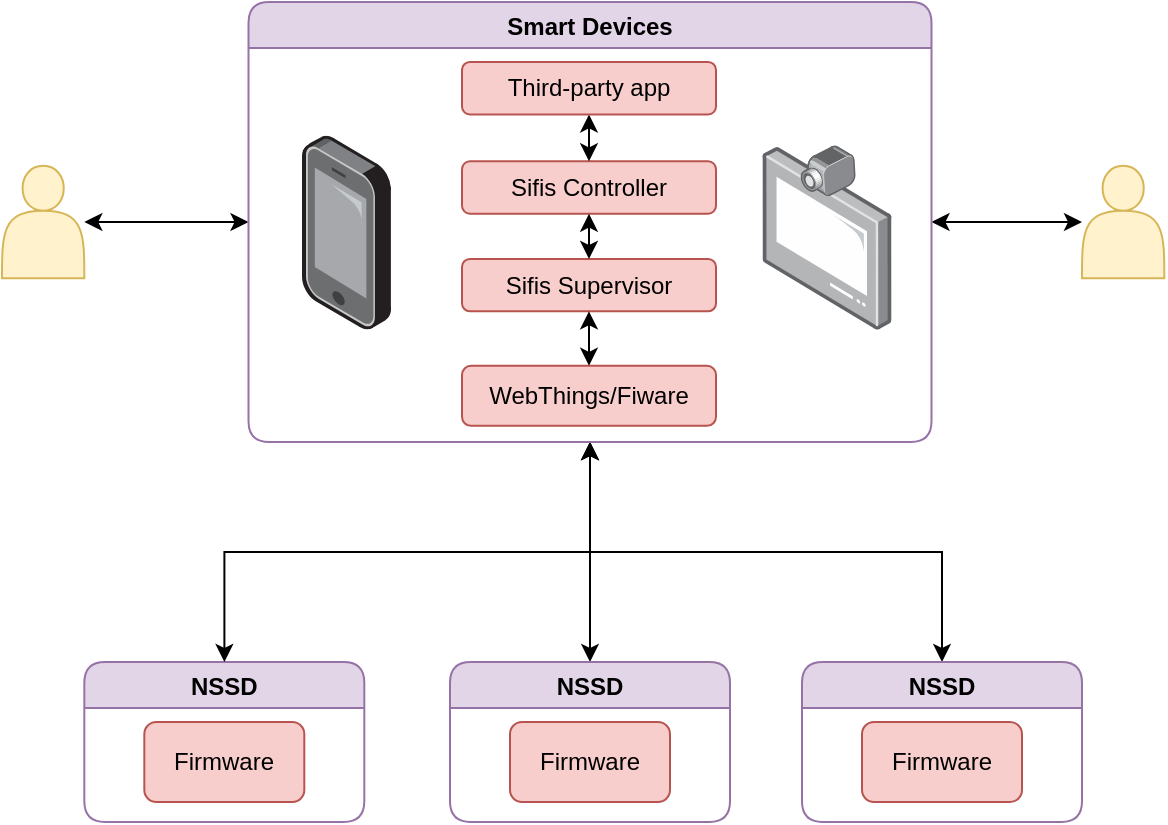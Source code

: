 <mxfile version="15.6.1" type="device"><diagram id="C5RBs43oDa-KdzZeNtuy" name="Page-1"><mxGraphModel dx="1422" dy="666" grid="1" gridSize="10" guides="1" tooltips="1" connect="1" arrows="1" fold="1" page="1" pageScale="1" pageWidth="827" pageHeight="1169" math="0" shadow="0"><root><mxCell id="WIyWlLk6GJQsqaUBKTNV-0"/><mxCell id="WIyWlLk6GJQsqaUBKTNV-1" parent="WIyWlLk6GJQsqaUBKTNV-0"/><mxCell id="oHoizwedTRQdikNi0YrG-27" value="NSSD" style="swimlane;fillColor=#e1d5e7;strokeColor=#9673a6;startSize=23;rounded=1;" vertex="1" parent="WIyWlLk6GJQsqaUBKTNV-1"><mxGeometry x="161.16" y="350" width="140" height="80" as="geometry"><mxRectangle x="355" y="300" width="90" height="23" as="alternateBounds"/></mxGeometry></mxCell><mxCell id="oHoizwedTRQdikNi0YrG-37" value="Firmware" style="rounded=1;whiteSpace=wrap;html=1;fillColor=#f8cecc;strokeColor=#b85450;" vertex="1" parent="oHoizwedTRQdikNi0YrG-27"><mxGeometry x="30" y="30" width="80" height="40" as="geometry"/></mxCell><mxCell id="oHoizwedTRQdikNi0YrG-86" style="edgeStyle=orthogonalEdgeStyle;rounded=0;orthogonalLoop=1;jettySize=auto;html=1;entryX=0.5;entryY=1;entryDx=0;entryDy=0;startArrow=classic;startFill=1;" edge="1" parent="WIyWlLk6GJQsqaUBKTNV-1" source="oHoizwedTRQdikNi0YrG-43" target="oHoizwedTRQdikNi0YrG-78"><mxGeometry relative="1" as="geometry"/></mxCell><mxCell id="oHoizwedTRQdikNi0YrG-43" value="NSSD" style="swimlane;fillColor=#e1d5e7;strokeColor=#9673a6;rounded=1;" vertex="1" parent="WIyWlLk6GJQsqaUBKTNV-1"><mxGeometry x="344" y="350" width="140" height="80" as="geometry"><mxRectangle x="355" y="300" width="90" height="23" as="alternateBounds"/></mxGeometry></mxCell><mxCell id="oHoizwedTRQdikNi0YrG-44" value="Firmware" style="rounded=1;whiteSpace=wrap;html=1;fillColor=#f8cecc;strokeColor=#b85450;" vertex="1" parent="oHoizwedTRQdikNi0YrG-43"><mxGeometry x="30" y="30" width="80" height="40" as="geometry"/></mxCell><mxCell id="oHoizwedTRQdikNi0YrG-87" style="edgeStyle=orthogonalEdgeStyle;rounded=0;orthogonalLoop=1;jettySize=auto;html=1;exitX=0.5;exitY=0;exitDx=0;exitDy=0;entryX=0.5;entryY=1;entryDx=0;entryDy=0;startArrow=classic;startFill=1;" edge="1" parent="WIyWlLk6GJQsqaUBKTNV-1" source="oHoizwedTRQdikNi0YrG-46" target="oHoizwedTRQdikNi0YrG-78"><mxGeometry relative="1" as="geometry"/></mxCell><mxCell id="oHoizwedTRQdikNi0YrG-46" value="NSSD" style="swimlane;fillColor=#e1d5e7;strokeColor=#9673a6;rounded=1;" vertex="1" parent="WIyWlLk6GJQsqaUBKTNV-1"><mxGeometry x="520" y="350" width="140" height="80" as="geometry"><mxRectangle x="355" y="300" width="90" height="23" as="alternateBounds"/></mxGeometry></mxCell><mxCell id="oHoizwedTRQdikNi0YrG-47" value="Firmware" style="rounded=1;whiteSpace=wrap;html=1;fillColor=#f8cecc;strokeColor=#b85450;" vertex="1" parent="oHoizwedTRQdikNi0YrG-46"><mxGeometry x="30" y="30" width="80" height="40" as="geometry"/></mxCell><mxCell id="oHoizwedTRQdikNi0YrG-84" style="edgeStyle=orthogonalEdgeStyle;rounded=0;orthogonalLoop=1;jettySize=auto;html=1;entryX=1;entryY=0.5;entryDx=0;entryDy=0;startArrow=classic;startFill=1;" edge="1" parent="WIyWlLk6GJQsqaUBKTNV-1" source="oHoizwedTRQdikNi0YrG-61" target="oHoizwedTRQdikNi0YrG-78"><mxGeometry relative="1" as="geometry"/></mxCell><mxCell id="oHoizwedTRQdikNi0YrG-61" value="" style="shape=actor;whiteSpace=wrap;html=1;fillColor=#fff2cc;strokeColor=#d6b656;" vertex="1" parent="WIyWlLk6GJQsqaUBKTNV-1"><mxGeometry x="660" y="101.89" width="41.16" height="56.21" as="geometry"/></mxCell><mxCell id="oHoizwedTRQdikNi0YrG-82" style="edgeStyle=orthogonalEdgeStyle;rounded=0;orthogonalLoop=1;jettySize=auto;html=1;entryX=0;entryY=0.5;entryDx=0;entryDy=0;startArrow=classic;startFill=1;" edge="1" parent="WIyWlLk6GJQsqaUBKTNV-1" source="oHoizwedTRQdikNi0YrG-0" target="oHoizwedTRQdikNi0YrG-78"><mxGeometry relative="1" as="geometry"/></mxCell><mxCell id="oHoizwedTRQdikNi0YrG-0" value="" style="shape=actor;whiteSpace=wrap;html=1;fillColor=#fff2cc;strokeColor=#d6b656;" vertex="1" parent="WIyWlLk6GJQsqaUBKTNV-1"><mxGeometry x="120" y="101.89" width="41.16" height="56.21" as="geometry"/></mxCell><mxCell id="oHoizwedTRQdikNi0YrG-85" style="edgeStyle=orthogonalEdgeStyle;rounded=0;orthogonalLoop=1;jettySize=auto;html=1;exitX=0.5;exitY=1;exitDx=0;exitDy=0;startArrow=classic;startFill=1;" edge="1" parent="WIyWlLk6GJQsqaUBKTNV-1" source="oHoizwedTRQdikNi0YrG-78" target="oHoizwedTRQdikNi0YrG-27"><mxGeometry relative="1" as="geometry"/></mxCell><mxCell id="oHoizwedTRQdikNi0YrG-78" value="Smart Devices" style="swimlane;rounded=1;fillColor=#e1d5e7;strokeColor=#9673a6;" vertex="1" parent="WIyWlLk6GJQsqaUBKTNV-1"><mxGeometry x="243.25" y="20" width="341.5" height="220" as="geometry"/></mxCell><mxCell id="oHoizwedTRQdikNi0YrG-76" value="" style="group" vertex="1" connectable="0" parent="oHoizwedTRQdikNi0YrG-78"><mxGeometry x="106.75" y="30.0" width="140" height="181.91" as="geometry"/></mxCell><mxCell id="WIyWlLk6GJQsqaUBKTNV-3" value="Sifis Controller" style="rounded=1;whiteSpace=wrap;html=1;fontSize=12;glass=0;strokeWidth=1;shadow=0;fillColor=#f8cecc;strokeColor=#b85450;" parent="oHoizwedTRQdikNi0YrG-76" vertex="1"><mxGeometry x="0.001" y="49.659" width="126.999" height="26.202" as="geometry"/></mxCell><mxCell id="oHoizwedTRQdikNi0YrG-8" value="" style="edgeStyle=orthogonalEdgeStyle;rounded=0;orthogonalLoop=1;jettySize=auto;html=1;startArrow=classic;startFill=1;" edge="1" parent="oHoizwedTRQdikNi0YrG-76" source="oHoizwedTRQdikNi0YrG-5" target="WIyWlLk6GJQsqaUBKTNV-3"><mxGeometry x="-232.828" y="-8.124" as="geometry"/></mxCell><mxCell id="oHoizwedTRQdikNi0YrG-5" value="Third-party app" style="rounded=1;whiteSpace=wrap;html=1;fontSize=12;glass=0;strokeWidth=1;shadow=0;fillColor=#f8cecc;strokeColor=#b85450;" vertex="1" parent="oHoizwedTRQdikNi0YrG-76"><mxGeometry x="0.001" width="126.999" height="26.202" as="geometry"/></mxCell><mxCell id="oHoizwedTRQdikNi0YrG-14" value="Sifis Supervisor" style="rounded=1;whiteSpace=wrap;html=1;fillColor=#f8cecc;strokeColor=#b85450;" vertex="1" parent="oHoizwedTRQdikNi0YrG-76"><mxGeometry x="0.0" y="98.469" width="126.999" height="26.202" as="geometry"/></mxCell><mxCell id="oHoizwedTRQdikNi0YrG-74" value="" style="edgeStyle=orthogonalEdgeStyle;rounded=0;orthogonalLoop=1;jettySize=auto;html=1;startArrow=classic;startFill=1;" edge="1" parent="oHoizwedTRQdikNi0YrG-76" source="WIyWlLk6GJQsqaUBKTNV-3" target="oHoizwedTRQdikNi0YrG-14"><mxGeometry relative="1" as="geometry"/></mxCell><mxCell id="oHoizwedTRQdikNi0YrG-25" value="WebThings/Fiware" style="rounded=1;whiteSpace=wrap;html=1;fillColor=#f8cecc;strokeColor=#b85450;" vertex="1" parent="oHoizwedTRQdikNi0YrG-76"><mxGeometry y="151.925" width="126.999" height="29.985" as="geometry"/></mxCell><mxCell id="oHoizwedTRQdikNi0YrG-75" value="" style="edgeStyle=orthogonalEdgeStyle;rounded=0;orthogonalLoop=1;jettySize=auto;html=1;startArrow=classic;startFill=1;" edge="1" parent="oHoizwedTRQdikNi0YrG-76" source="oHoizwedTRQdikNi0YrG-14" target="oHoizwedTRQdikNi0YrG-25"><mxGeometry relative="1" as="geometry"/></mxCell><mxCell id="oHoizwedTRQdikNi0YrG-58" value="" style="points=[];aspect=fixed;html=1;align=center;shadow=0;dashed=0;image;image=img/lib/allied_telesis/computer_and_terminals/Vdeo_Conference_Terminal.svg;rounded=1;fillColor=none;" vertex="1" parent="oHoizwedTRQdikNi0YrG-78"><mxGeometry x="256.75" y="71.81" width="65" height="91.98" as="geometry"/></mxCell><mxCell id="oHoizwedTRQdikNi0YrG-60" value="" style="points=[];aspect=fixed;html=1;align=center;shadow=0;dashed=0;image;image=img/lib/allied_telesis/computer_and_terminals/Smartphone.svg;rounded=1;fillColor=none;" vertex="1" parent="oHoizwedTRQdikNi0YrG-78"><mxGeometry x="26.75" y="66.79" width="44.47" height="97" as="geometry"/></mxCell></root></mxGraphModel></diagram></mxfile>